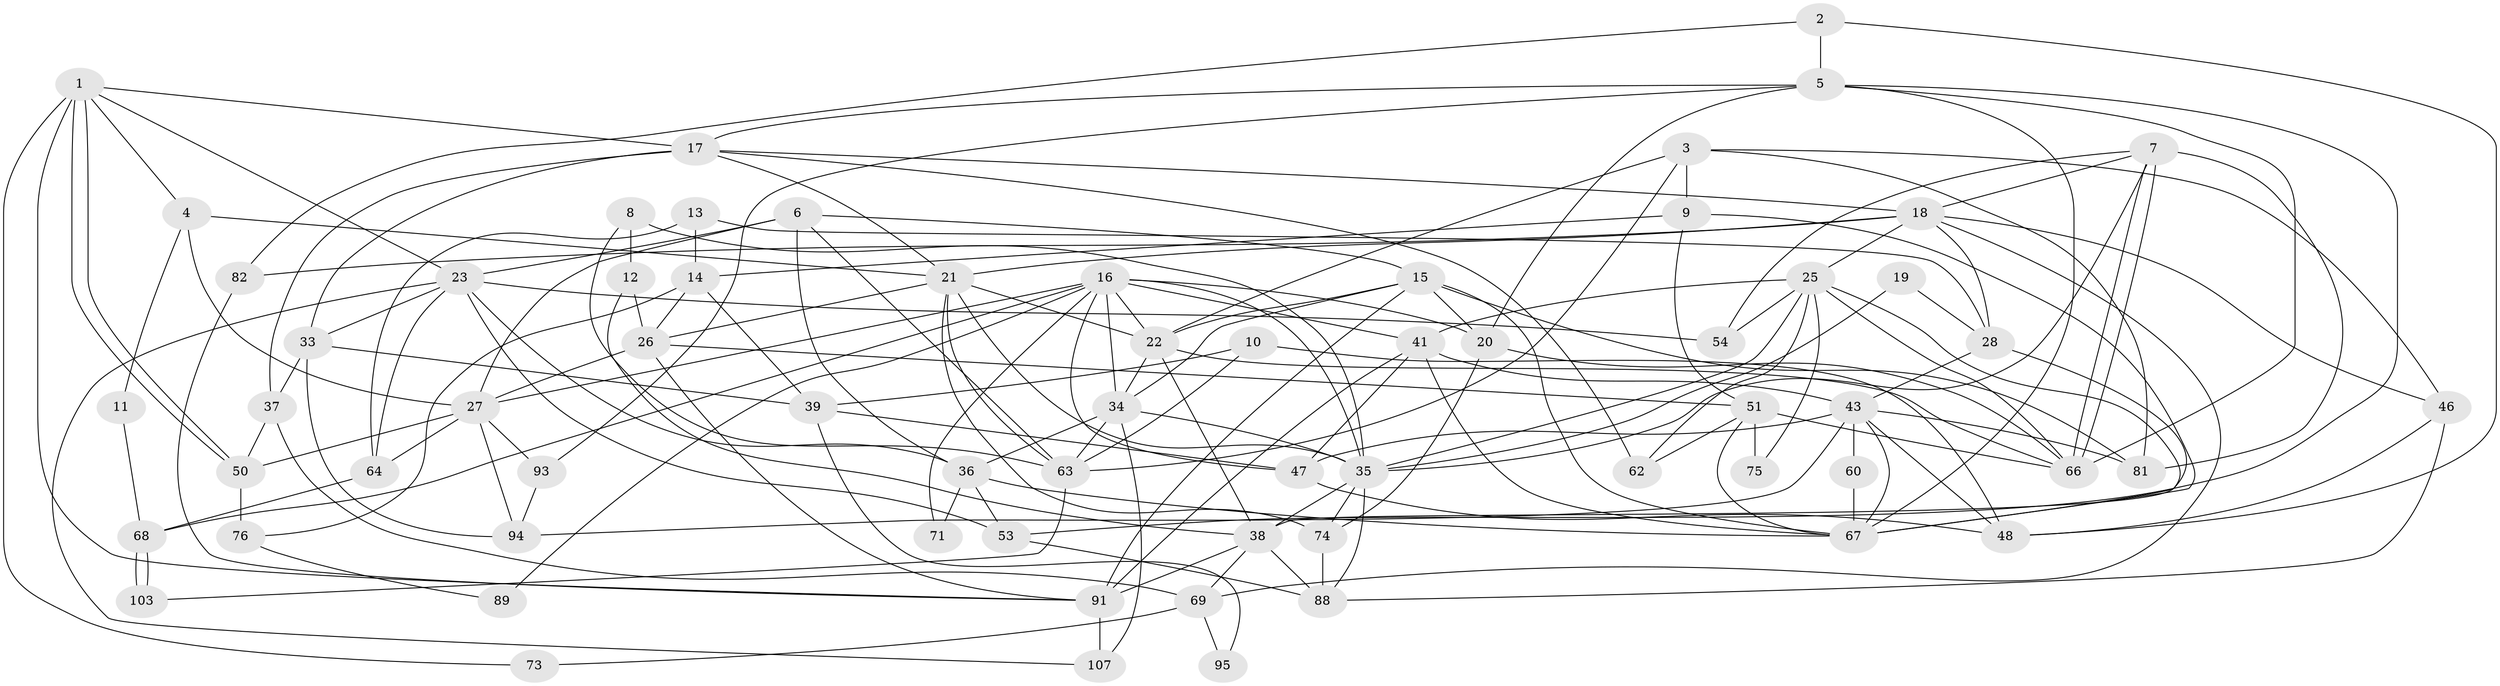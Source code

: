 // Generated by graph-tools (version 1.1) at 2025/24/03/03/25 07:24:03]
// undirected, 66 vertices, 165 edges
graph export_dot {
graph [start="1"]
  node [color=gray90,style=filled];
  1 [super="+65"];
  2;
  3 [super="+55"];
  4 [super="+31"];
  5 [super="+44"];
  6 [super="+49"];
  7 [super="+30"];
  8;
  9 [super="+85"];
  10 [super="+29"];
  11;
  12;
  13 [super="+40"];
  14 [super="+100"];
  15 [super="+45"];
  16 [super="+24"];
  17 [super="+99"];
  18 [super="+72"];
  19;
  20 [super="+86"];
  21 [super="+32"];
  22 [super="+58"];
  23 [super="+59"];
  25 [super="+101"];
  26 [super="+79"];
  27 [super="+77"];
  28 [super="+78"];
  33 [super="+56"];
  34 [super="+92"];
  35 [super="+87"];
  36 [super="+61"];
  37;
  38 [super="+42"];
  39 [super="+80"];
  41 [super="+98"];
  43 [super="+57"];
  46 [super="+52"];
  47 [super="+70"];
  48;
  50;
  51 [super="+83"];
  53 [super="+105"];
  54 [super="+106"];
  60;
  62;
  63 [super="+104"];
  64;
  66 [super="+84"];
  67 [super="+90"];
  68;
  69 [super="+96"];
  71;
  73;
  74;
  75;
  76;
  81;
  82;
  88 [super="+97"];
  89;
  91 [super="+102"];
  93;
  94;
  95;
  103;
  107;
  1 -- 50;
  1 -- 50;
  1 -- 4;
  1 -- 91;
  1 -- 73;
  1 -- 17;
  1 -- 23;
  2 -- 5;
  2 -- 82;
  2 -- 48;
  3 -- 81;
  3 -- 46;
  3 -- 22;
  3 -- 9;
  3 -- 63;
  4 -- 27;
  4 -- 11;
  4 -- 21;
  5 -- 93;
  5 -- 17;
  5 -- 66;
  5 -- 53;
  5 -- 67;
  5 -- 20;
  6 -- 15;
  6 -- 27;
  6 -- 36;
  6 -- 23;
  6 -- 63;
  7 -- 66;
  7 -- 66;
  7 -- 81;
  7 -- 35;
  7 -- 54;
  7 -- 18;
  8 -- 35;
  8 -- 12;
  8 -- 63;
  9 -- 67;
  9 -- 51;
  9 -- 14;
  10 -- 48;
  10 -- 39;
  10 -- 63;
  11 -- 68;
  12 -- 38;
  12 -- 26;
  13 -- 14;
  13 -- 64;
  13 -- 28;
  14 -- 76;
  14 -- 39 [weight=2];
  14 -- 26;
  15 -- 34;
  15 -- 67;
  15 -- 20;
  15 -- 81;
  15 -- 91;
  15 -- 22;
  16 -- 71;
  16 -- 89;
  16 -- 34;
  16 -- 35;
  16 -- 68;
  16 -- 41 [weight=2];
  16 -- 47;
  16 -- 20;
  16 -- 27;
  16 -- 22;
  17 -- 18;
  17 -- 62;
  17 -- 33;
  17 -- 37;
  17 -- 21;
  18 -- 25;
  18 -- 21;
  18 -- 82;
  18 -- 69;
  18 -- 28;
  18 -- 46;
  19 -- 28;
  19 -- 35;
  20 -- 74;
  20 -- 66;
  21 -- 74;
  21 -- 63;
  21 -- 26;
  21 -- 35;
  21 -- 22;
  22 -- 38;
  22 -- 66;
  22 -- 34;
  23 -- 33;
  23 -- 64;
  23 -- 36;
  23 -- 53;
  23 -- 107;
  23 -- 54;
  25 -- 75;
  25 -- 62;
  25 -- 41;
  25 -- 67;
  25 -- 66;
  25 -- 35;
  25 -- 54;
  26 -- 51;
  26 -- 91;
  26 -- 27;
  27 -- 64;
  27 -- 50;
  27 -- 93;
  27 -- 94;
  28 -- 43 [weight=2];
  28 -- 38;
  33 -- 37;
  33 -- 39;
  33 -- 94;
  34 -- 36;
  34 -- 107;
  34 -- 63;
  34 -- 35;
  35 -- 74;
  35 -- 88;
  35 -- 38;
  36 -- 53;
  36 -- 71;
  36 -- 67;
  37 -- 50;
  37 -- 69;
  38 -- 69;
  38 -- 88;
  38 -- 91 [weight=2];
  39 -- 95;
  39 -- 47;
  41 -- 43;
  41 -- 47;
  41 -- 91 [weight=2];
  41 -- 67;
  43 -- 67;
  43 -- 60;
  43 -- 94;
  43 -- 48;
  43 -- 81;
  43 -- 47;
  46 -- 48;
  46 -- 88;
  47 -- 48;
  50 -- 76;
  51 -- 75;
  51 -- 62;
  51 -- 67;
  51 -- 66;
  53 -- 88;
  60 -- 67;
  63 -- 103;
  64 -- 68;
  68 -- 103;
  68 -- 103;
  69 -- 95;
  69 -- 73;
  74 -- 88;
  76 -- 89;
  82 -- 91;
  91 -- 107;
  93 -- 94;
}
